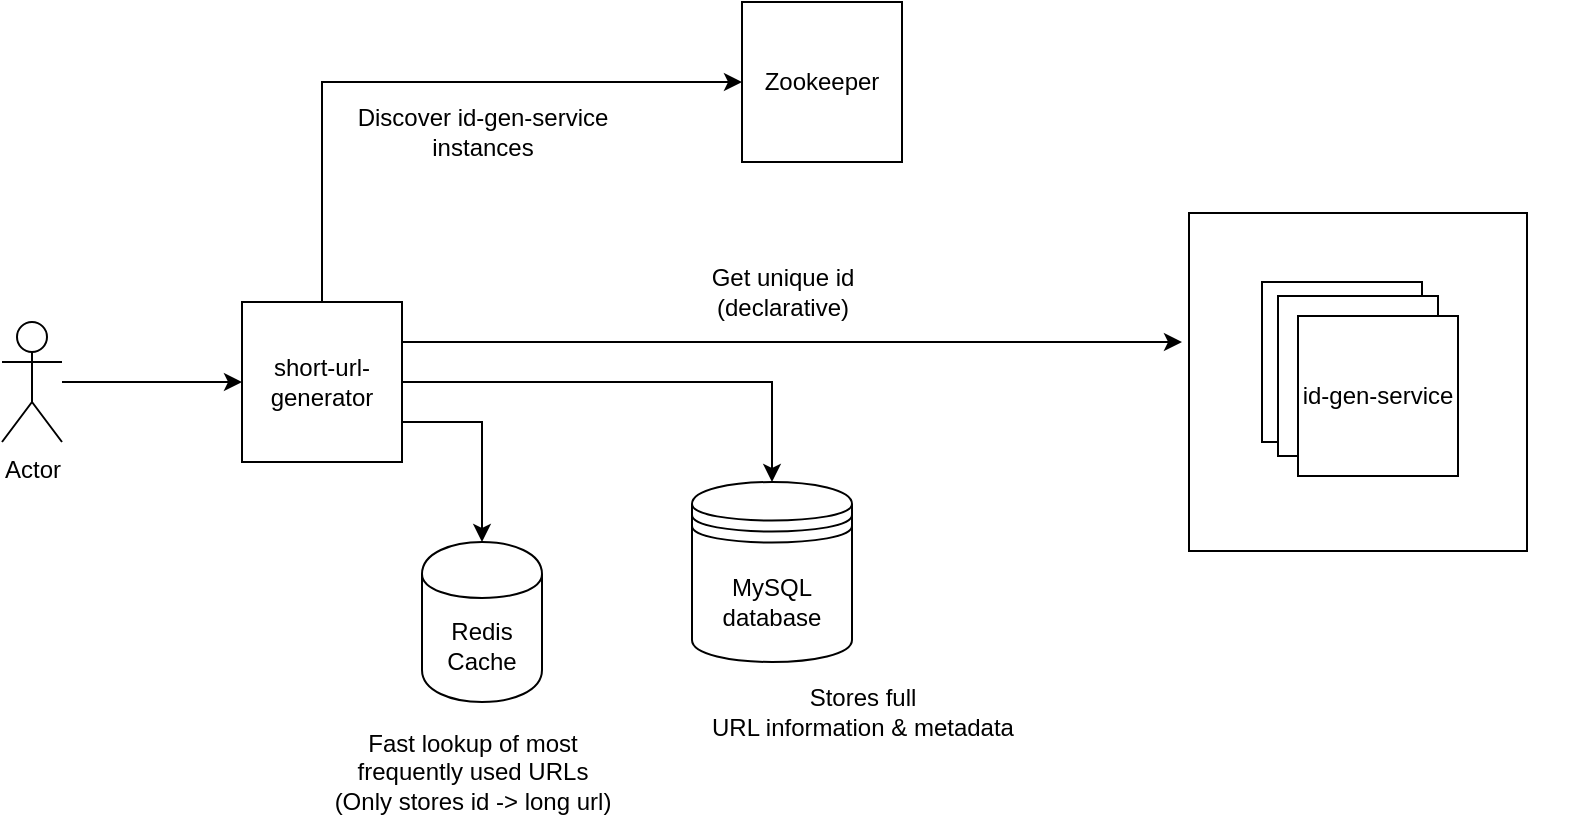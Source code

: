 <mxfile version="13.1.14" type="github"><diagram id="8kMZsy2wT6aPI-U3Sx3T" name="Page-1"><mxGraphModel dx="866" dy="522" grid="1" gridSize="10" guides="1" tooltips="1" connect="1" arrows="1" fold="1" page="1" pageScale="1" pageWidth="850" pageHeight="1100" math="0" shadow="0"><root><mxCell id="0"/><mxCell id="1" parent="0"/><mxCell id="BoJ8j34r1KybbvxtoOdv-31" value="" style="whiteSpace=wrap;html=1;aspect=fixed;" vertex="1" parent="1"><mxGeometry x="633.5" y="195.5" width="169" height="169" as="geometry"/></mxCell><mxCell id="BoJ8j34r1KybbvxtoOdv-1" value="Zookeeper" style="whiteSpace=wrap;html=1;aspect=fixed;" vertex="1" parent="1"><mxGeometry x="410" y="90" width="80" height="80" as="geometry"/></mxCell><mxCell id="BoJ8j34r1KybbvxtoOdv-12" style="edgeStyle=orthogonalEdgeStyle;rounded=0;orthogonalLoop=1;jettySize=auto;html=1;exitX=0.5;exitY=0;exitDx=0;exitDy=0;entryX=0;entryY=0.5;entryDx=0;entryDy=0;" edge="1" parent="1" source="BoJ8j34r1KybbvxtoOdv-2" target="BoJ8j34r1KybbvxtoOdv-1"><mxGeometry relative="1" as="geometry"/></mxCell><mxCell id="BoJ8j34r1KybbvxtoOdv-16" style="edgeStyle=orthogonalEdgeStyle;rounded=0;orthogonalLoop=1;jettySize=auto;html=1;exitX=1;exitY=0.5;exitDx=0;exitDy=0;" edge="1" parent="1" source="BoJ8j34r1KybbvxtoOdv-2" target="BoJ8j34r1KybbvxtoOdv-7"><mxGeometry relative="1" as="geometry"/></mxCell><mxCell id="BoJ8j34r1KybbvxtoOdv-17" style="edgeStyle=orthogonalEdgeStyle;rounded=0;orthogonalLoop=1;jettySize=auto;html=1;exitX=1;exitY=0.75;exitDx=0;exitDy=0;entryX=0.5;entryY=0;entryDx=0;entryDy=0;" edge="1" parent="1" source="BoJ8j34r1KybbvxtoOdv-2" target="BoJ8j34r1KybbvxtoOdv-9"><mxGeometry relative="1" as="geometry"/></mxCell><mxCell id="BoJ8j34r1KybbvxtoOdv-33" style="edgeStyle=orthogonalEdgeStyle;rounded=0;orthogonalLoop=1;jettySize=auto;html=1;exitX=1;exitY=0.25;exitDx=0;exitDy=0;" edge="1" parent="1" source="BoJ8j34r1KybbvxtoOdv-2"><mxGeometry relative="1" as="geometry"><mxPoint x="630" y="260" as="targetPoint"/></mxGeometry></mxCell><mxCell id="BoJ8j34r1KybbvxtoOdv-2" value="short-url-generator" style="whiteSpace=wrap;html=1;aspect=fixed;" vertex="1" parent="1"><mxGeometry x="160" y="240" width="80" height="80" as="geometry"/></mxCell><mxCell id="BoJ8j34r1KybbvxtoOdv-5" value="Discover id-gen-service &lt;br&gt;instances" style="text;html=1;align=center;verticalAlign=middle;resizable=0;points=[];autosize=1;" vertex="1" parent="1"><mxGeometry x="210" y="140" width="140" height="30" as="geometry"/></mxCell><mxCell id="BoJ8j34r1KybbvxtoOdv-7" value="MySQL database" style="shape=datastore;whiteSpace=wrap;html=1;" vertex="1" parent="1"><mxGeometry x="385" y="330" width="80" height="90" as="geometry"/></mxCell><mxCell id="BoJ8j34r1KybbvxtoOdv-8" value="Stores full &lt;br&gt;URL information &amp;amp; metadata" style="text;html=1;align=center;verticalAlign=middle;resizable=0;points=[];autosize=1;" vertex="1" parent="1"><mxGeometry x="385" y="430" width="170" height="30" as="geometry"/></mxCell><mxCell id="BoJ8j34r1KybbvxtoOdv-9" value="Redis&lt;br&gt;Cache" style="shape=cylinder;whiteSpace=wrap;html=1;boundedLbl=1;backgroundOutline=1;" vertex="1" parent="1"><mxGeometry x="250" y="360" width="60" height="80" as="geometry"/></mxCell><mxCell id="BoJ8j34r1KybbvxtoOdv-13" value="Fast lookup of most&lt;br&gt;frequently used URLs&lt;br&gt;(Only stores id -&amp;gt; long url)" style="text;html=1;align=center;verticalAlign=middle;resizable=0;points=[];autosize=1;" vertex="1" parent="1"><mxGeometry x="200" y="450" width="150" height="50" as="geometry"/></mxCell><mxCell id="BoJ8j34r1KybbvxtoOdv-21" style="edgeStyle=orthogonalEdgeStyle;rounded=0;orthogonalLoop=1;jettySize=auto;html=1;entryX=0;entryY=0.5;entryDx=0;entryDy=0;" edge="1" parent="1" source="BoJ8j34r1KybbvxtoOdv-18" target="BoJ8j34r1KybbvxtoOdv-2"><mxGeometry relative="1" as="geometry"/></mxCell><mxCell id="BoJ8j34r1KybbvxtoOdv-18" value="Actor" style="shape=umlActor;verticalLabelPosition=bottom;labelBackgroundColor=#ffffff;verticalAlign=top;html=1;" vertex="1" parent="1"><mxGeometry x="40" y="250" width="30" height="60" as="geometry"/></mxCell><mxCell id="BoJ8j34r1KybbvxtoOdv-25" value="" style="group" vertex="1" connectable="0" parent="1"><mxGeometry x="670" y="230" width="156.5" height="109" as="geometry"/></mxCell><mxCell id="BoJ8j34r1KybbvxtoOdv-6" value="" style="whiteSpace=wrap;html=1;aspect=fixed;" vertex="1" parent="BoJ8j34r1KybbvxtoOdv-25"><mxGeometry width="80" height="80" as="geometry"/></mxCell><mxCell id="BoJ8j34r1KybbvxtoOdv-23" value="" style="whiteSpace=wrap;html=1;aspect=fixed;" vertex="1" parent="BoJ8j34r1KybbvxtoOdv-25"><mxGeometry x="8" y="7" width="80" height="80" as="geometry"/></mxCell><mxCell id="BoJ8j34r1KybbvxtoOdv-24" value="id-gen-service" style="whiteSpace=wrap;html=1;aspect=fixed;" vertex="1" parent="BoJ8j34r1KybbvxtoOdv-25"><mxGeometry x="18" y="17" width="80" height="80" as="geometry"/></mxCell><mxCell id="BoJ8j34r1KybbvxtoOdv-27" value="Get unique id&lt;br&gt;(declarative)" style="text;html=1;align=center;verticalAlign=middle;resizable=0;points=[];autosize=1;" vertex="1" parent="1"><mxGeometry x="385" y="220" width="90" height="30" as="geometry"/></mxCell></root></mxGraphModel></diagram></mxfile>